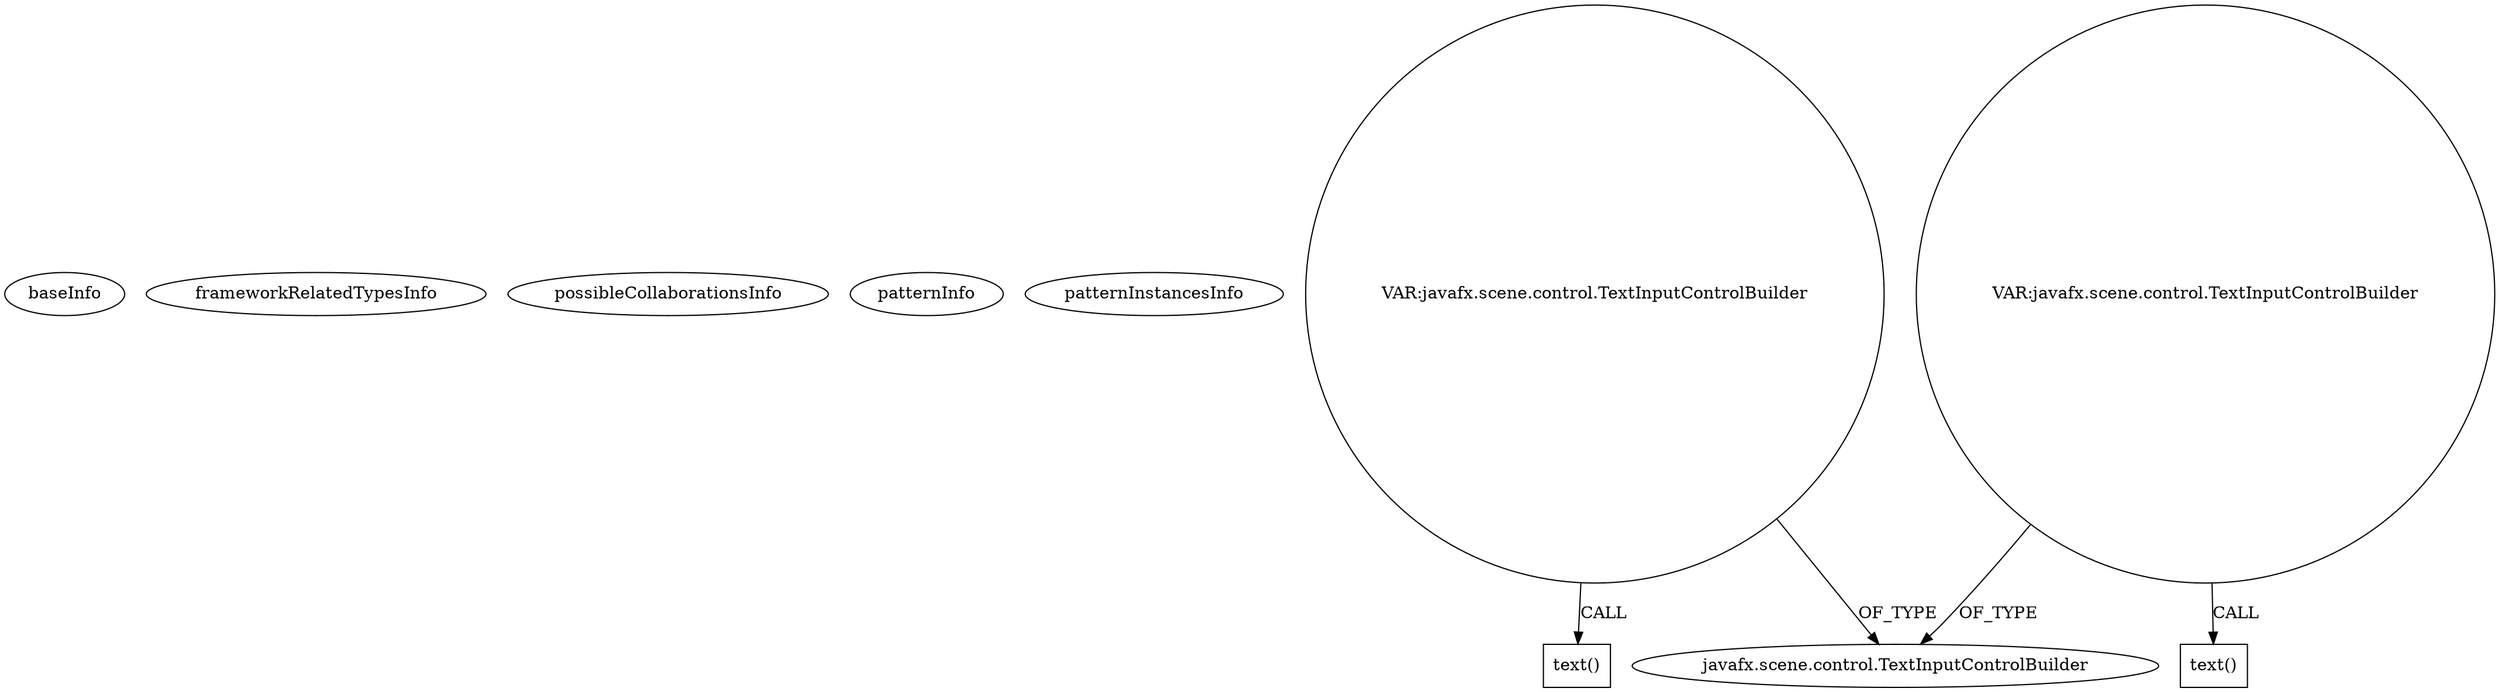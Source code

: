digraph {
baseInfo[graphId=4602,category="pattern",isAnonymous=false,possibleRelation=false]
frameworkRelatedTypesInfo[]
possibleCollaborationsInfo[]
patternInfo[frequency=2.0,patternRootClient=null]
patternInstancesInfo[0="jalbertcruz-Documentation-manager~/jalbertcruz-Documentation-manager/Documentation-manager-master/src/documentation/manager/DocumentationManager.java~DocumentationManager~3242",1="yorlov-VirtualPointer~/yorlov-VirtualPointer/VirtualPointer-master/src/com/blogspot/captain1653/options/OptionsStage.java~OptionsStage~4889"]
28[label="javafx.scene.control.TextInputControlBuilder",vertexType="FRAMEWORK_CLASS_TYPE",isFrameworkType=false]
38[label="VAR:javafx.scene.control.TextInputControlBuilder",vertexType="VARIABLE_EXPRESION",isFrameworkType=false,shape=circle]
39[label="text()",vertexType="INSIDE_CALL",isFrameworkType=false,shape=box]
26[label="VAR:javafx.scene.control.TextInputControlBuilder",vertexType="VARIABLE_EXPRESION",isFrameworkType=false,shape=circle]
27[label="text()",vertexType="INSIDE_CALL",isFrameworkType=false,shape=box]
38->39[label="CALL"]
26->27[label="CALL"]
26->28[label="OF_TYPE"]
38->28[label="OF_TYPE"]
}
